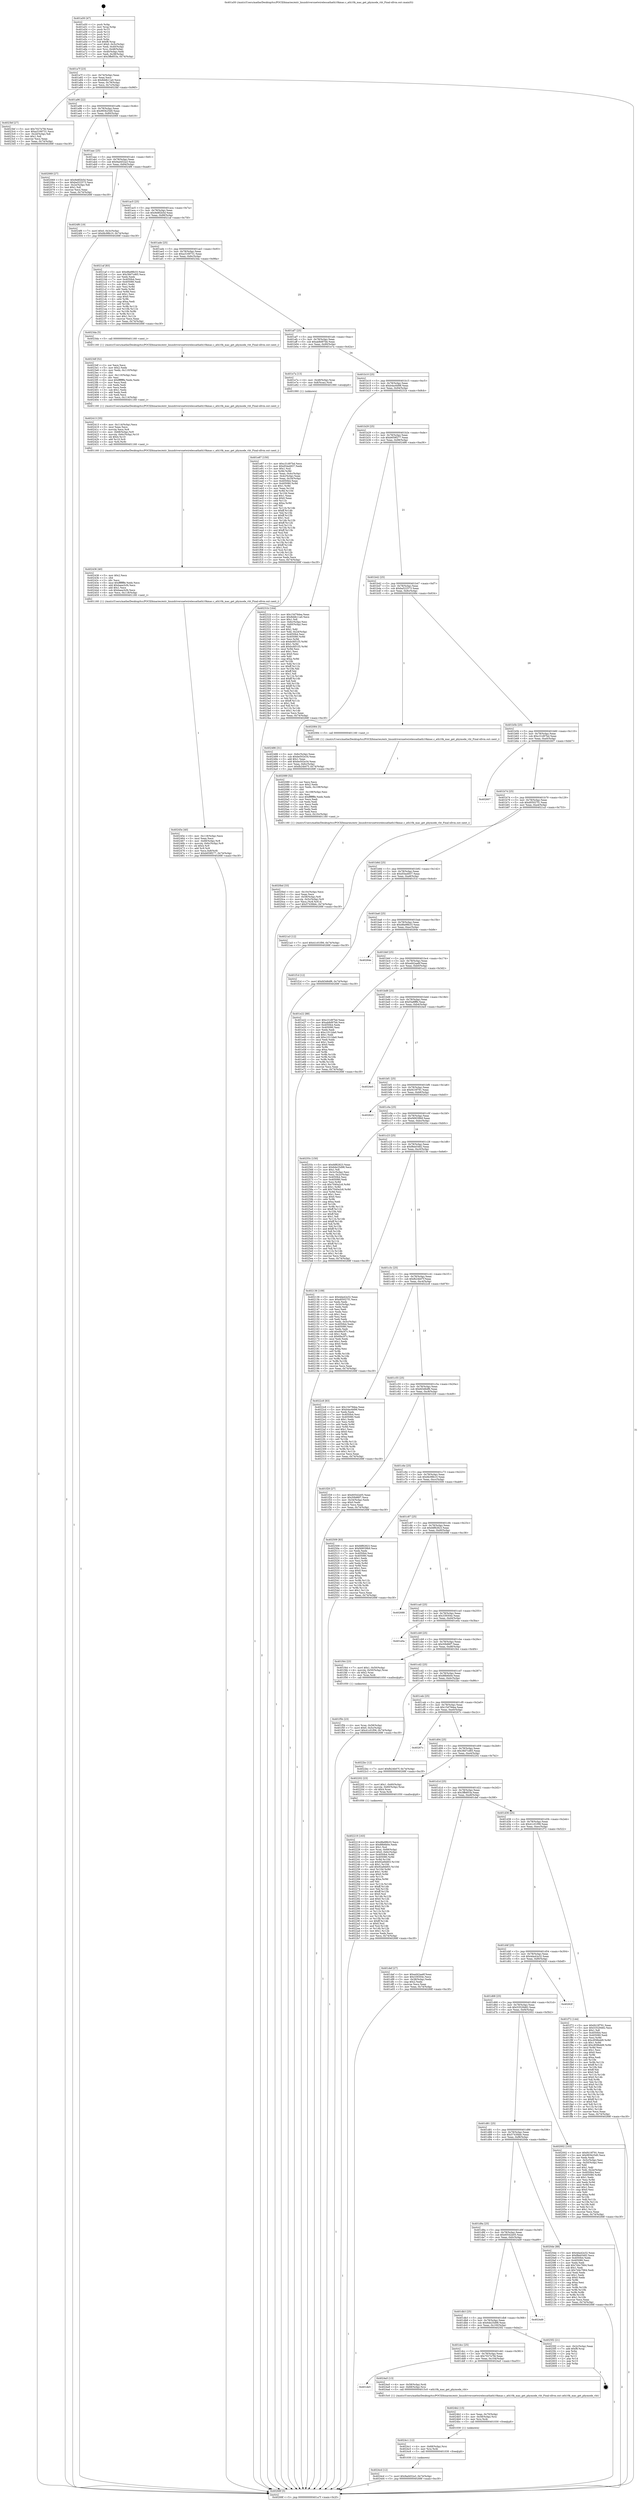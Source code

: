 digraph "0x401a50" {
  label = "0x401a50 (/mnt/c/Users/mathe/Desktop/tcc/POCII/binaries/extr_linuxdriversnetwirelessathath10kmac.c_ath10k_mac_get_phymode_vht_Final-ollvm.out::main(0))"
  labelloc = "t"
  node[shape=record]

  Entry [label="",width=0.3,height=0.3,shape=circle,fillcolor=black,style=filled]
  "0x401a7f" [label="{
     0x401a7f [23]\l
     | [instrs]\l
     &nbsp;&nbsp;0x401a7f \<+3\>: mov -0x74(%rbp),%eax\l
     &nbsp;&nbsp;0x401a82 \<+2\>: mov %eax,%ecx\l
     &nbsp;&nbsp;0x401a84 \<+6\>: sub $0x8ddb11a0,%ecx\l
     &nbsp;&nbsp;0x401a8a \<+3\>: mov %eax,-0x78(%rbp)\l
     &nbsp;&nbsp;0x401a8d \<+3\>: mov %ecx,-0x7c(%rbp)\l
     &nbsp;&nbsp;0x401a90 \<+6\>: je 00000000004023bf \<main+0x96f\>\l
  }"]
  "0x4023bf" [label="{
     0x4023bf [27]\l
     | [instrs]\l
     &nbsp;&nbsp;0x4023bf \<+5\>: mov $0x7027e7fd,%eax\l
     &nbsp;&nbsp;0x4023c4 \<+5\>: mov $0xa3169731,%ecx\l
     &nbsp;&nbsp;0x4023c9 \<+3\>: mov -0x2d(%rbp),%dl\l
     &nbsp;&nbsp;0x4023cc \<+3\>: test $0x1,%dl\l
     &nbsp;&nbsp;0x4023cf \<+3\>: cmovne %ecx,%eax\l
     &nbsp;&nbsp;0x4023d2 \<+3\>: mov %eax,-0x74(%rbp)\l
     &nbsp;&nbsp;0x4023d5 \<+5\>: jmp 000000000040268f \<main+0xc3f\>\l
  }"]
  "0x401a96" [label="{
     0x401a96 [22]\l
     | [instrs]\l
     &nbsp;&nbsp;0x401a96 \<+5\>: jmp 0000000000401a9b \<main+0x4b\>\l
     &nbsp;&nbsp;0x401a9b \<+3\>: mov -0x78(%rbp),%eax\l
     &nbsp;&nbsp;0x401a9e \<+5\>: sub $0x993b25d0,%eax\l
     &nbsp;&nbsp;0x401aa3 \<+3\>: mov %eax,-0x80(%rbp)\l
     &nbsp;&nbsp;0x401aa6 \<+6\>: je 0000000000402069 \<main+0x619\>\l
  }"]
  Exit [label="",width=0.3,height=0.3,shape=circle,fillcolor=black,style=filled,peripheries=2]
  "0x402069" [label="{
     0x402069 [27]\l
     | [instrs]\l
     &nbsp;&nbsp;0x402069 \<+5\>: mov $0x9e8f2b5d,%eax\l
     &nbsp;&nbsp;0x40206e \<+5\>: mov $0xba522573,%ecx\l
     &nbsp;&nbsp;0x402073 \<+3\>: mov -0x2e(%rbp),%dl\l
     &nbsp;&nbsp;0x402076 \<+3\>: test $0x1,%dl\l
     &nbsp;&nbsp;0x402079 \<+3\>: cmovne %ecx,%eax\l
     &nbsp;&nbsp;0x40207c \<+3\>: mov %eax,-0x74(%rbp)\l
     &nbsp;&nbsp;0x40207f \<+5\>: jmp 000000000040268f \<main+0xc3f\>\l
  }"]
  "0x401aac" [label="{
     0x401aac [25]\l
     | [instrs]\l
     &nbsp;&nbsp;0x401aac \<+5\>: jmp 0000000000401ab1 \<main+0x61\>\l
     &nbsp;&nbsp;0x401ab1 \<+3\>: mov -0x78(%rbp),%eax\l
     &nbsp;&nbsp;0x401ab4 \<+5\>: sub $0x9ad452a3,%eax\l
     &nbsp;&nbsp;0x401ab9 \<+6\>: mov %eax,-0x84(%rbp)\l
     &nbsp;&nbsp;0x401abf \<+6\>: je 00000000004024f6 \<main+0xaa6\>\l
  }"]
  "0x4024cd" [label="{
     0x4024cd [12]\l
     | [instrs]\l
     &nbsp;&nbsp;0x4024cd \<+7\>: movl $0x9ad452a3,-0x74(%rbp)\l
     &nbsp;&nbsp;0x4024d4 \<+5\>: jmp 000000000040268f \<main+0xc3f\>\l
  }"]
  "0x4024f6" [label="{
     0x4024f6 [19]\l
     | [instrs]\l
     &nbsp;&nbsp;0x4024f6 \<+7\>: movl $0x0,-0x3c(%rbp)\l
     &nbsp;&nbsp;0x4024fd \<+7\>: movl $0xfdc98b10,-0x74(%rbp)\l
     &nbsp;&nbsp;0x402504 \<+5\>: jmp 000000000040268f \<main+0xc3f\>\l
  }"]
  "0x401ac5" [label="{
     0x401ac5 [25]\l
     | [instrs]\l
     &nbsp;&nbsp;0x401ac5 \<+5\>: jmp 0000000000401aca \<main+0x7a\>\l
     &nbsp;&nbsp;0x401aca \<+3\>: mov -0x78(%rbp),%eax\l
     &nbsp;&nbsp;0x401acd \<+5\>: sub $0x9e8f2b5d,%eax\l
     &nbsp;&nbsp;0x401ad2 \<+6\>: mov %eax,-0x88(%rbp)\l
     &nbsp;&nbsp;0x401ad8 \<+6\>: je 00000000004021af \<main+0x75f\>\l
  }"]
  "0x4024c1" [label="{
     0x4024c1 [12]\l
     | [instrs]\l
     &nbsp;&nbsp;0x4024c1 \<+4\>: mov -0x68(%rbp),%rsi\l
     &nbsp;&nbsp;0x4024c5 \<+3\>: mov %rsi,%rdi\l
     &nbsp;&nbsp;0x4024c8 \<+5\>: call 0000000000401030 \<free@plt\>\l
     | [calls]\l
     &nbsp;&nbsp;0x401030 \{1\} (unknown)\l
  }"]
  "0x4021af" [label="{
     0x4021af [83]\l
     | [instrs]\l
     &nbsp;&nbsp;0x4021af \<+5\>: mov $0xd8a98b33,%eax\l
     &nbsp;&nbsp;0x4021b4 \<+5\>: mov $0x38d7cd65,%ecx\l
     &nbsp;&nbsp;0x4021b9 \<+2\>: xor %edx,%edx\l
     &nbsp;&nbsp;0x4021bb \<+7\>: mov 0x4050b4,%esi\l
     &nbsp;&nbsp;0x4021c2 \<+7\>: mov 0x405080,%edi\l
     &nbsp;&nbsp;0x4021c9 \<+3\>: sub $0x1,%edx\l
     &nbsp;&nbsp;0x4021cc \<+3\>: mov %esi,%r8d\l
     &nbsp;&nbsp;0x4021cf \<+3\>: add %edx,%r8d\l
     &nbsp;&nbsp;0x4021d2 \<+4\>: imul %r8d,%esi\l
     &nbsp;&nbsp;0x4021d6 \<+3\>: and $0x1,%esi\l
     &nbsp;&nbsp;0x4021d9 \<+3\>: cmp $0x0,%esi\l
     &nbsp;&nbsp;0x4021dc \<+4\>: sete %r9b\l
     &nbsp;&nbsp;0x4021e0 \<+3\>: cmp $0xa,%edi\l
     &nbsp;&nbsp;0x4021e3 \<+4\>: setl %r10b\l
     &nbsp;&nbsp;0x4021e7 \<+3\>: mov %r9b,%r11b\l
     &nbsp;&nbsp;0x4021ea \<+3\>: and %r10b,%r11b\l
     &nbsp;&nbsp;0x4021ed \<+3\>: xor %r10b,%r9b\l
     &nbsp;&nbsp;0x4021f0 \<+3\>: or %r9b,%r11b\l
     &nbsp;&nbsp;0x4021f3 \<+4\>: test $0x1,%r11b\l
     &nbsp;&nbsp;0x4021f7 \<+3\>: cmovne %ecx,%eax\l
     &nbsp;&nbsp;0x4021fa \<+3\>: mov %eax,-0x74(%rbp)\l
     &nbsp;&nbsp;0x4021fd \<+5\>: jmp 000000000040268f \<main+0xc3f\>\l
  }"]
  "0x401ade" [label="{
     0x401ade [25]\l
     | [instrs]\l
     &nbsp;&nbsp;0x401ade \<+5\>: jmp 0000000000401ae3 \<main+0x93\>\l
     &nbsp;&nbsp;0x401ae3 \<+3\>: mov -0x78(%rbp),%eax\l
     &nbsp;&nbsp;0x401ae6 \<+5\>: sub $0xa3169731,%eax\l
     &nbsp;&nbsp;0x401aeb \<+6\>: mov %eax,-0x8c(%rbp)\l
     &nbsp;&nbsp;0x401af1 \<+6\>: je 00000000004023da \<main+0x98a\>\l
  }"]
  "0x4024b2" [label="{
     0x4024b2 [15]\l
     | [instrs]\l
     &nbsp;&nbsp;0x4024b2 \<+3\>: mov %eax,-0x70(%rbp)\l
     &nbsp;&nbsp;0x4024b5 \<+4\>: mov -0x58(%rbp),%rsi\l
     &nbsp;&nbsp;0x4024b9 \<+3\>: mov %rsi,%rdi\l
     &nbsp;&nbsp;0x4024bc \<+5\>: call 0000000000401030 \<free@plt\>\l
     | [calls]\l
     &nbsp;&nbsp;0x401030 \{1\} (unknown)\l
  }"]
  "0x4023da" [label="{
     0x4023da [5]\l
     | [instrs]\l
     &nbsp;&nbsp;0x4023da \<+5\>: call 0000000000401160 \<next_i\>\l
     | [calls]\l
     &nbsp;&nbsp;0x401160 \{1\} (/mnt/c/Users/mathe/Desktop/tcc/POCII/binaries/extr_linuxdriversnetwirelessathath10kmac.c_ath10k_mac_get_phymode_vht_Final-ollvm.out::next_i)\l
  }"]
  "0x401af7" [label="{
     0x401af7 [25]\l
     | [instrs]\l
     &nbsp;&nbsp;0x401af7 \<+5\>: jmp 0000000000401afc \<main+0xac\>\l
     &nbsp;&nbsp;0x401afc \<+3\>: mov -0x78(%rbp),%eax\l
     &nbsp;&nbsp;0x401aff \<+5\>: sub $0xab8d97bb,%eax\l
     &nbsp;&nbsp;0x401b04 \<+6\>: mov %eax,-0x90(%rbp)\l
     &nbsp;&nbsp;0x401b0a \<+6\>: je 0000000000401e7a \<main+0x42a\>\l
  }"]
  "0x401de5" [label="{
     0x401de5\l
  }", style=dashed]
  "0x401e7a" [label="{
     0x401e7a [13]\l
     | [instrs]\l
     &nbsp;&nbsp;0x401e7a \<+4\>: mov -0x48(%rbp),%rax\l
     &nbsp;&nbsp;0x401e7e \<+4\>: mov 0x8(%rax),%rdi\l
     &nbsp;&nbsp;0x401e82 \<+5\>: call 0000000000401060 \<atoi@plt\>\l
     | [calls]\l
     &nbsp;&nbsp;0x401060 \{1\} (unknown)\l
  }"]
  "0x401b10" [label="{
     0x401b10 [25]\l
     | [instrs]\l
     &nbsp;&nbsp;0x401b10 \<+5\>: jmp 0000000000401b15 \<main+0xc5\>\l
     &nbsp;&nbsp;0x401b15 \<+3\>: mov -0x78(%rbp),%eax\l
     &nbsp;&nbsp;0x401b18 \<+5\>: sub $0xb4ac6d98,%eax\l
     &nbsp;&nbsp;0x401b1d \<+6\>: mov %eax,-0x94(%rbp)\l
     &nbsp;&nbsp;0x401b23 \<+6\>: je 000000000040231b \<main+0x8cb\>\l
  }"]
  "0x4024a5" [label="{
     0x4024a5 [13]\l
     | [instrs]\l
     &nbsp;&nbsp;0x4024a5 \<+4\>: mov -0x58(%rbp),%rdi\l
     &nbsp;&nbsp;0x4024a9 \<+4\>: mov -0x68(%rbp),%rsi\l
     &nbsp;&nbsp;0x4024ad \<+5\>: call 00000000004015c0 \<ath10k_mac_get_phymode_vht\>\l
     | [calls]\l
     &nbsp;&nbsp;0x4015c0 \{1\} (/mnt/c/Users/mathe/Desktop/tcc/POCII/binaries/extr_linuxdriversnetwirelessathath10kmac.c_ath10k_mac_get_phymode_vht_Final-ollvm.out::ath10k_mac_get_phymode_vht)\l
  }"]
  "0x40231b" [label="{
     0x40231b [164]\l
     | [instrs]\l
     &nbsp;&nbsp;0x40231b \<+5\>: mov $0x15d79dea,%eax\l
     &nbsp;&nbsp;0x402320 \<+5\>: mov $0x8ddb11a0,%ecx\l
     &nbsp;&nbsp;0x402325 \<+2\>: mov $0x1,%dl\l
     &nbsp;&nbsp;0x402327 \<+3\>: mov -0x6c(%rbp),%esi\l
     &nbsp;&nbsp;0x40232a \<+3\>: cmp -0x60(%rbp),%esi\l
     &nbsp;&nbsp;0x40232d \<+4\>: setl %dil\l
     &nbsp;&nbsp;0x402331 \<+4\>: and $0x1,%dil\l
     &nbsp;&nbsp;0x402335 \<+4\>: mov %dil,-0x2d(%rbp)\l
     &nbsp;&nbsp;0x402339 \<+7\>: mov 0x4050b4,%esi\l
     &nbsp;&nbsp;0x402340 \<+8\>: mov 0x405080,%r8d\l
     &nbsp;&nbsp;0x402348 \<+3\>: mov %esi,%r9d\l
     &nbsp;&nbsp;0x40234b \<+7\>: sub $0xbcfd51f3,%r9d\l
     &nbsp;&nbsp;0x402352 \<+4\>: sub $0x1,%r9d\l
     &nbsp;&nbsp;0x402356 \<+7\>: add $0xbcfd51f3,%r9d\l
     &nbsp;&nbsp;0x40235d \<+4\>: imul %r9d,%esi\l
     &nbsp;&nbsp;0x402361 \<+3\>: and $0x1,%esi\l
     &nbsp;&nbsp;0x402364 \<+3\>: cmp $0x0,%esi\l
     &nbsp;&nbsp;0x402367 \<+4\>: sete %dil\l
     &nbsp;&nbsp;0x40236b \<+4\>: cmp $0xa,%r8d\l
     &nbsp;&nbsp;0x40236f \<+4\>: setl %r10b\l
     &nbsp;&nbsp;0x402373 \<+3\>: mov %dil,%r11b\l
     &nbsp;&nbsp;0x402376 \<+4\>: xor $0xff,%r11b\l
     &nbsp;&nbsp;0x40237a \<+3\>: mov %r10b,%bl\l
     &nbsp;&nbsp;0x40237d \<+3\>: xor $0xff,%bl\l
     &nbsp;&nbsp;0x402380 \<+3\>: xor $0x1,%dl\l
     &nbsp;&nbsp;0x402383 \<+3\>: mov %r11b,%r14b\l
     &nbsp;&nbsp;0x402386 \<+4\>: and $0xff,%r14b\l
     &nbsp;&nbsp;0x40238a \<+3\>: and %dl,%dil\l
     &nbsp;&nbsp;0x40238d \<+3\>: mov %bl,%r15b\l
     &nbsp;&nbsp;0x402390 \<+4\>: and $0xff,%r15b\l
     &nbsp;&nbsp;0x402394 \<+3\>: and %dl,%r10b\l
     &nbsp;&nbsp;0x402397 \<+3\>: or %dil,%r14b\l
     &nbsp;&nbsp;0x40239a \<+3\>: or %r10b,%r15b\l
     &nbsp;&nbsp;0x40239d \<+3\>: xor %r15b,%r14b\l
     &nbsp;&nbsp;0x4023a0 \<+3\>: or %bl,%r11b\l
     &nbsp;&nbsp;0x4023a3 \<+4\>: xor $0xff,%r11b\l
     &nbsp;&nbsp;0x4023a7 \<+3\>: or $0x1,%dl\l
     &nbsp;&nbsp;0x4023aa \<+3\>: and %dl,%r11b\l
     &nbsp;&nbsp;0x4023ad \<+3\>: or %r11b,%r14b\l
     &nbsp;&nbsp;0x4023b0 \<+4\>: test $0x1,%r14b\l
     &nbsp;&nbsp;0x4023b4 \<+3\>: cmovne %ecx,%eax\l
     &nbsp;&nbsp;0x4023b7 \<+3\>: mov %eax,-0x74(%rbp)\l
     &nbsp;&nbsp;0x4023ba \<+5\>: jmp 000000000040268f \<main+0xc3f\>\l
  }"]
  "0x401b29" [label="{
     0x401b29 [25]\l
     | [instrs]\l
     &nbsp;&nbsp;0x401b29 \<+5\>: jmp 0000000000401b2e \<main+0xde\>\l
     &nbsp;&nbsp;0x401b2e \<+3\>: mov -0x78(%rbp),%eax\l
     &nbsp;&nbsp;0x401b31 \<+5\>: sub $0xb659f277,%eax\l
     &nbsp;&nbsp;0x401b36 \<+6\>: mov %eax,-0x98(%rbp)\l
     &nbsp;&nbsp;0x401b3c \<+6\>: je 0000000000402486 \<main+0xa36\>\l
  }"]
  "0x401dcc" [label="{
     0x401dcc [25]\l
     | [instrs]\l
     &nbsp;&nbsp;0x401dcc \<+5\>: jmp 0000000000401dd1 \<main+0x381\>\l
     &nbsp;&nbsp;0x401dd1 \<+3\>: mov -0x78(%rbp),%eax\l
     &nbsp;&nbsp;0x401dd4 \<+5\>: sub $0x7027e7fd,%eax\l
     &nbsp;&nbsp;0x401dd9 \<+6\>: mov %eax,-0x104(%rbp)\l
     &nbsp;&nbsp;0x401ddf \<+6\>: je 00000000004024a5 \<main+0xa55\>\l
  }"]
  "0x402486" [label="{
     0x402486 [31]\l
     | [instrs]\l
     &nbsp;&nbsp;0x402486 \<+3\>: mov -0x6c(%rbp),%eax\l
     &nbsp;&nbsp;0x402489 \<+5\>: sub $0xbe502e34,%eax\l
     &nbsp;&nbsp;0x40248e \<+3\>: add $0x1,%eax\l
     &nbsp;&nbsp;0x402491 \<+5\>: add $0xbe502e34,%eax\l
     &nbsp;&nbsp;0x402496 \<+3\>: mov %eax,-0x6c(%rbp)\l
     &nbsp;&nbsp;0x402499 \<+7\>: movl $0xfb24b07f,-0x74(%rbp)\l
     &nbsp;&nbsp;0x4024a0 \<+5\>: jmp 000000000040268f \<main+0xc3f\>\l
  }"]
  "0x401b42" [label="{
     0x401b42 [25]\l
     | [instrs]\l
     &nbsp;&nbsp;0x401b42 \<+5\>: jmp 0000000000401b47 \<main+0xf7\>\l
     &nbsp;&nbsp;0x401b47 \<+3\>: mov -0x78(%rbp),%eax\l
     &nbsp;&nbsp;0x401b4a \<+5\>: sub $0xba522573,%eax\l
     &nbsp;&nbsp;0x401b4f \<+6\>: mov %eax,-0x9c(%rbp)\l
     &nbsp;&nbsp;0x401b55 \<+6\>: je 0000000000402084 \<main+0x634\>\l
  }"]
  "0x4025f2" [label="{
     0x4025f2 [21]\l
     | [instrs]\l
     &nbsp;&nbsp;0x4025f2 \<+3\>: mov -0x2c(%rbp),%eax\l
     &nbsp;&nbsp;0x4025f5 \<+7\>: add $0xf8,%rsp\l
     &nbsp;&nbsp;0x4025fc \<+1\>: pop %rbx\l
     &nbsp;&nbsp;0x4025fd \<+2\>: pop %r12\l
     &nbsp;&nbsp;0x4025ff \<+2\>: pop %r13\l
     &nbsp;&nbsp;0x402601 \<+2\>: pop %r14\l
     &nbsp;&nbsp;0x402603 \<+2\>: pop %r15\l
     &nbsp;&nbsp;0x402605 \<+1\>: pop %rbp\l
     &nbsp;&nbsp;0x402606 \<+1\>: ret\l
  }"]
  "0x402084" [label="{
     0x402084 [5]\l
     | [instrs]\l
     &nbsp;&nbsp;0x402084 \<+5\>: call 0000000000401160 \<next_i\>\l
     | [calls]\l
     &nbsp;&nbsp;0x401160 \{1\} (/mnt/c/Users/mathe/Desktop/tcc/POCII/binaries/extr_linuxdriversnetwirelessathath10kmac.c_ath10k_mac_get_phymode_vht_Final-ollvm.out::next_i)\l
  }"]
  "0x401b5b" [label="{
     0x401b5b [25]\l
     | [instrs]\l
     &nbsp;&nbsp;0x401b5b \<+5\>: jmp 0000000000401b60 \<main+0x110\>\l
     &nbsp;&nbsp;0x401b60 \<+3\>: mov -0x78(%rbp),%eax\l
     &nbsp;&nbsp;0x401b63 \<+5\>: sub $0xc31d97bd,%eax\l
     &nbsp;&nbsp;0x401b68 \<+6\>: mov %eax,-0xa0(%rbp)\l
     &nbsp;&nbsp;0x401b6e \<+6\>: je 0000000000402607 \<main+0xbb7\>\l
  }"]
  "0x401db3" [label="{
     0x401db3 [25]\l
     | [instrs]\l
     &nbsp;&nbsp;0x401db3 \<+5\>: jmp 0000000000401db8 \<main+0x368\>\l
     &nbsp;&nbsp;0x401db8 \<+3\>: mov -0x78(%rbp),%eax\l
     &nbsp;&nbsp;0x401dbb \<+5\>: sub $0x6de25d98,%eax\l
     &nbsp;&nbsp;0x401dc0 \<+6\>: mov %eax,-0x100(%rbp)\l
     &nbsp;&nbsp;0x401dc6 \<+6\>: je 00000000004025f2 \<main+0xba2\>\l
  }"]
  "0x402607" [label="{
     0x402607\l
  }", style=dashed]
  "0x401b74" [label="{
     0x401b74 [25]\l
     | [instrs]\l
     &nbsp;&nbsp;0x401b74 \<+5\>: jmp 0000000000401b79 \<main+0x129\>\l
     &nbsp;&nbsp;0x401b79 \<+3\>: mov -0x78(%rbp),%eax\l
     &nbsp;&nbsp;0x401b7c \<+5\>: sub $0xd05027f1,%eax\l
     &nbsp;&nbsp;0x401b81 \<+6\>: mov %eax,-0xa4(%rbp)\l
     &nbsp;&nbsp;0x401b87 \<+6\>: je 00000000004021a3 \<main+0x753\>\l
  }"]
  "0x4024d9" [label="{
     0x4024d9\l
  }", style=dashed]
  "0x4021a3" [label="{
     0x4021a3 [12]\l
     | [instrs]\l
     &nbsp;&nbsp;0x4021a3 \<+7\>: movl $0x41c01f06,-0x74(%rbp)\l
     &nbsp;&nbsp;0x4021aa \<+5\>: jmp 000000000040268f \<main+0xc3f\>\l
  }"]
  "0x401b8d" [label="{
     0x401b8d [25]\l
     | [instrs]\l
     &nbsp;&nbsp;0x401b8d \<+5\>: jmp 0000000000401b92 \<main+0x142\>\l
     &nbsp;&nbsp;0x401b92 \<+3\>: mov -0x78(%rbp),%eax\l
     &nbsp;&nbsp;0x401b95 \<+5\>: sub $0xd54a4937,%eax\l
     &nbsp;&nbsp;0x401b9a \<+6\>: mov %eax,-0xa8(%rbp)\l
     &nbsp;&nbsp;0x401ba0 \<+6\>: je 0000000000401f1d \<main+0x4cd\>\l
  }"]
  "0x40245e" [label="{
     0x40245e [40]\l
     | [instrs]\l
     &nbsp;&nbsp;0x40245e \<+6\>: mov -0x118(%rbp),%ecx\l
     &nbsp;&nbsp;0x402464 \<+3\>: imul %eax,%ecx\l
     &nbsp;&nbsp;0x402467 \<+4\>: mov -0x68(%rbp),%r8\l
     &nbsp;&nbsp;0x40246b \<+4\>: movslq -0x6c(%rbp),%r9\l
     &nbsp;&nbsp;0x40246f \<+4\>: shl $0x4,%r9\l
     &nbsp;&nbsp;0x402473 \<+3\>: add %r9,%r8\l
     &nbsp;&nbsp;0x402476 \<+4\>: mov %ecx,0x8(%r8)\l
     &nbsp;&nbsp;0x40247a \<+7\>: movl $0xb659f277,-0x74(%rbp)\l
     &nbsp;&nbsp;0x402481 \<+5\>: jmp 000000000040268f \<main+0xc3f\>\l
  }"]
  "0x401f1d" [label="{
     0x401f1d [12]\l
     | [instrs]\l
     &nbsp;&nbsp;0x401f1d \<+7\>: movl $0xfd3d6df6,-0x74(%rbp)\l
     &nbsp;&nbsp;0x401f24 \<+5\>: jmp 000000000040268f \<main+0xc3f\>\l
  }"]
  "0x401ba6" [label="{
     0x401ba6 [25]\l
     | [instrs]\l
     &nbsp;&nbsp;0x401ba6 \<+5\>: jmp 0000000000401bab \<main+0x15b\>\l
     &nbsp;&nbsp;0x401bab \<+3\>: mov -0x78(%rbp),%eax\l
     &nbsp;&nbsp;0x401bae \<+5\>: sub $0xd8a98b33,%eax\l
     &nbsp;&nbsp;0x401bb3 \<+6\>: mov %eax,-0xac(%rbp)\l
     &nbsp;&nbsp;0x401bb9 \<+6\>: je 000000000040264e \<main+0xbfe\>\l
  }"]
  "0x402436" [label="{
     0x402436 [40]\l
     | [instrs]\l
     &nbsp;&nbsp;0x402436 \<+5\>: mov $0x2,%ecx\l
     &nbsp;&nbsp;0x40243b \<+1\>: cltd\l
     &nbsp;&nbsp;0x40243c \<+2\>: idiv %ecx\l
     &nbsp;&nbsp;0x40243e \<+6\>: imul $0xfffffffe,%edx,%ecx\l
     &nbsp;&nbsp;0x402444 \<+6\>: add $0xbaea3cf4,%ecx\l
     &nbsp;&nbsp;0x40244a \<+3\>: add $0x1,%ecx\l
     &nbsp;&nbsp;0x40244d \<+6\>: sub $0xbaea3cf4,%ecx\l
     &nbsp;&nbsp;0x402453 \<+6\>: mov %ecx,-0x118(%rbp)\l
     &nbsp;&nbsp;0x402459 \<+5\>: call 0000000000401160 \<next_i\>\l
     | [calls]\l
     &nbsp;&nbsp;0x401160 \{1\} (/mnt/c/Users/mathe/Desktop/tcc/POCII/binaries/extr_linuxdriversnetwirelessathath10kmac.c_ath10k_mac_get_phymode_vht_Final-ollvm.out::next_i)\l
  }"]
  "0x40264e" [label="{
     0x40264e\l
  }", style=dashed]
  "0x401bbf" [label="{
     0x401bbf [25]\l
     | [instrs]\l
     &nbsp;&nbsp;0x401bbf \<+5\>: jmp 0000000000401bc4 \<main+0x174\>\l
     &nbsp;&nbsp;0x401bc4 \<+3\>: mov -0x78(%rbp),%eax\l
     &nbsp;&nbsp;0x401bc7 \<+5\>: sub $0xed42aa6f,%eax\l
     &nbsp;&nbsp;0x401bcc \<+6\>: mov %eax,-0xb0(%rbp)\l
     &nbsp;&nbsp;0x401bd2 \<+6\>: je 0000000000401e22 \<main+0x3d2\>\l
  }"]
  "0x402413" [label="{
     0x402413 [35]\l
     | [instrs]\l
     &nbsp;&nbsp;0x402413 \<+6\>: mov -0x114(%rbp),%ecx\l
     &nbsp;&nbsp;0x402419 \<+3\>: imul %eax,%ecx\l
     &nbsp;&nbsp;0x40241c \<+3\>: movslq %ecx,%r8\l
     &nbsp;&nbsp;0x40241f \<+4\>: mov -0x68(%rbp),%r9\l
     &nbsp;&nbsp;0x402423 \<+4\>: movslq -0x6c(%rbp),%r10\l
     &nbsp;&nbsp;0x402427 \<+4\>: shl $0x4,%r10\l
     &nbsp;&nbsp;0x40242b \<+3\>: add %r10,%r9\l
     &nbsp;&nbsp;0x40242e \<+3\>: mov %r8,(%r9)\l
     &nbsp;&nbsp;0x402431 \<+5\>: call 0000000000401160 \<next_i\>\l
     | [calls]\l
     &nbsp;&nbsp;0x401160 \{1\} (/mnt/c/Users/mathe/Desktop/tcc/POCII/binaries/extr_linuxdriversnetwirelessathath10kmac.c_ath10k_mac_get_phymode_vht_Final-ollvm.out::next_i)\l
  }"]
  "0x401e22" [label="{
     0x401e22 [88]\l
     | [instrs]\l
     &nbsp;&nbsp;0x401e22 \<+5\>: mov $0xc31d97bd,%eax\l
     &nbsp;&nbsp;0x401e27 \<+5\>: mov $0xab8d97bb,%ecx\l
     &nbsp;&nbsp;0x401e2c \<+7\>: mov 0x4050b4,%edx\l
     &nbsp;&nbsp;0x401e33 \<+7\>: mov 0x405080,%esi\l
     &nbsp;&nbsp;0x401e3a \<+2\>: mov %edx,%edi\l
     &nbsp;&nbsp;0x401e3c \<+6\>: sub $0xc1012da0,%edi\l
     &nbsp;&nbsp;0x401e42 \<+3\>: sub $0x1,%edi\l
     &nbsp;&nbsp;0x401e45 \<+6\>: add $0xc1012da0,%edi\l
     &nbsp;&nbsp;0x401e4b \<+3\>: imul %edi,%edx\l
     &nbsp;&nbsp;0x401e4e \<+3\>: and $0x1,%edx\l
     &nbsp;&nbsp;0x401e51 \<+3\>: cmp $0x0,%edx\l
     &nbsp;&nbsp;0x401e54 \<+4\>: sete %r8b\l
     &nbsp;&nbsp;0x401e58 \<+3\>: cmp $0xa,%esi\l
     &nbsp;&nbsp;0x401e5b \<+4\>: setl %r9b\l
     &nbsp;&nbsp;0x401e5f \<+3\>: mov %r8b,%r10b\l
     &nbsp;&nbsp;0x401e62 \<+3\>: and %r9b,%r10b\l
     &nbsp;&nbsp;0x401e65 \<+3\>: xor %r9b,%r8b\l
     &nbsp;&nbsp;0x401e68 \<+3\>: or %r8b,%r10b\l
     &nbsp;&nbsp;0x401e6b \<+4\>: test $0x1,%r10b\l
     &nbsp;&nbsp;0x401e6f \<+3\>: cmovne %ecx,%eax\l
     &nbsp;&nbsp;0x401e72 \<+3\>: mov %eax,-0x74(%rbp)\l
     &nbsp;&nbsp;0x401e75 \<+5\>: jmp 000000000040268f \<main+0xc3f\>\l
  }"]
  "0x401bd8" [label="{
     0x401bd8 [25]\l
     | [instrs]\l
     &nbsp;&nbsp;0x401bd8 \<+5\>: jmp 0000000000401bdd \<main+0x18d\>\l
     &nbsp;&nbsp;0x401bdd \<+3\>: mov -0x78(%rbp),%eax\l
     &nbsp;&nbsp;0x401be0 \<+5\>: sub $0xf3a8fffb,%eax\l
     &nbsp;&nbsp;0x401be5 \<+6\>: mov %eax,-0xb4(%rbp)\l
     &nbsp;&nbsp;0x401beb \<+6\>: je 00000000004024e5 \<main+0xa95\>\l
  }"]
  "0x4023df" [label="{
     0x4023df [52]\l
     | [instrs]\l
     &nbsp;&nbsp;0x4023df \<+2\>: xor %ecx,%ecx\l
     &nbsp;&nbsp;0x4023e1 \<+5\>: mov $0x2,%edx\l
     &nbsp;&nbsp;0x4023e6 \<+6\>: mov %edx,-0x110(%rbp)\l
     &nbsp;&nbsp;0x4023ec \<+1\>: cltd\l
     &nbsp;&nbsp;0x4023ed \<+6\>: mov -0x110(%rbp),%esi\l
     &nbsp;&nbsp;0x4023f3 \<+2\>: idiv %esi\l
     &nbsp;&nbsp;0x4023f5 \<+6\>: imul $0xfffffffe,%edx,%edx\l
     &nbsp;&nbsp;0x4023fb \<+2\>: mov %ecx,%edi\l
     &nbsp;&nbsp;0x4023fd \<+2\>: sub %edx,%edi\l
     &nbsp;&nbsp;0x4023ff \<+2\>: mov %ecx,%edx\l
     &nbsp;&nbsp;0x402401 \<+3\>: sub $0x1,%edx\l
     &nbsp;&nbsp;0x402404 \<+2\>: add %edx,%edi\l
     &nbsp;&nbsp;0x402406 \<+2\>: sub %edi,%ecx\l
     &nbsp;&nbsp;0x402408 \<+6\>: mov %ecx,-0x114(%rbp)\l
     &nbsp;&nbsp;0x40240e \<+5\>: call 0000000000401160 \<next_i\>\l
     | [calls]\l
     &nbsp;&nbsp;0x401160 \{1\} (/mnt/c/Users/mathe/Desktop/tcc/POCII/binaries/extr_linuxdriversnetwirelessathath10kmac.c_ath10k_mac_get_phymode_vht_Final-ollvm.out::next_i)\l
  }"]
  "0x4024e5" [label="{
     0x4024e5\l
  }", style=dashed]
  "0x401bf1" [label="{
     0x401bf1 [25]\l
     | [instrs]\l
     &nbsp;&nbsp;0x401bf1 \<+5\>: jmp 0000000000401bf6 \<main+0x1a6\>\l
     &nbsp;&nbsp;0x401bf6 \<+3\>: mov -0x78(%rbp),%eax\l
     &nbsp;&nbsp;0x401bf9 \<+5\>: sub $0xf410f791,%eax\l
     &nbsp;&nbsp;0x401bfe \<+6\>: mov %eax,-0xb8(%rbp)\l
     &nbsp;&nbsp;0x401c04 \<+6\>: je 0000000000402623 \<main+0xbd3\>\l
  }"]
  "0x402219" [label="{
     0x402219 [163]\l
     | [instrs]\l
     &nbsp;&nbsp;0x402219 \<+5\>: mov $0xd8a98b33,%ecx\l
     &nbsp;&nbsp;0x40221e \<+5\>: mov $0x88b6b0e,%edx\l
     &nbsp;&nbsp;0x402223 \<+3\>: mov $0x1,%sil\l
     &nbsp;&nbsp;0x402226 \<+4\>: mov %rax,-0x68(%rbp)\l
     &nbsp;&nbsp;0x40222a \<+7\>: movl $0x0,-0x6c(%rbp)\l
     &nbsp;&nbsp;0x402231 \<+8\>: mov 0x4050b4,%r8d\l
     &nbsp;&nbsp;0x402239 \<+8\>: mov 0x405080,%r9d\l
     &nbsp;&nbsp;0x402241 \<+3\>: mov %r8d,%r10d\l
     &nbsp;&nbsp;0x402244 \<+7\>: sub $0x92a9dd03,%r10d\l
     &nbsp;&nbsp;0x40224b \<+4\>: sub $0x1,%r10d\l
     &nbsp;&nbsp;0x40224f \<+7\>: add $0x92a9dd03,%r10d\l
     &nbsp;&nbsp;0x402256 \<+4\>: imul %r10d,%r8d\l
     &nbsp;&nbsp;0x40225a \<+4\>: and $0x1,%r8d\l
     &nbsp;&nbsp;0x40225e \<+4\>: cmp $0x0,%r8d\l
     &nbsp;&nbsp;0x402262 \<+4\>: sete %r11b\l
     &nbsp;&nbsp;0x402266 \<+4\>: cmp $0xa,%r9d\l
     &nbsp;&nbsp;0x40226a \<+3\>: setl %bl\l
     &nbsp;&nbsp;0x40226d \<+3\>: mov %r11b,%r14b\l
     &nbsp;&nbsp;0x402270 \<+4\>: xor $0xff,%r14b\l
     &nbsp;&nbsp;0x402274 \<+3\>: mov %bl,%r15b\l
     &nbsp;&nbsp;0x402277 \<+4\>: xor $0xff,%r15b\l
     &nbsp;&nbsp;0x40227b \<+4\>: xor $0x0,%sil\l
     &nbsp;&nbsp;0x40227f \<+3\>: mov %r14b,%r12b\l
     &nbsp;&nbsp;0x402282 \<+4\>: and $0x0,%r12b\l
     &nbsp;&nbsp;0x402286 \<+3\>: and %sil,%r11b\l
     &nbsp;&nbsp;0x402289 \<+3\>: mov %r15b,%r13b\l
     &nbsp;&nbsp;0x40228c \<+4\>: and $0x0,%r13b\l
     &nbsp;&nbsp;0x402290 \<+3\>: and %sil,%bl\l
     &nbsp;&nbsp;0x402293 \<+3\>: or %r11b,%r12b\l
     &nbsp;&nbsp;0x402296 \<+3\>: or %bl,%r13b\l
     &nbsp;&nbsp;0x402299 \<+3\>: xor %r13b,%r12b\l
     &nbsp;&nbsp;0x40229c \<+3\>: or %r15b,%r14b\l
     &nbsp;&nbsp;0x40229f \<+4\>: xor $0xff,%r14b\l
     &nbsp;&nbsp;0x4022a3 \<+4\>: or $0x0,%sil\l
     &nbsp;&nbsp;0x4022a7 \<+3\>: and %sil,%r14b\l
     &nbsp;&nbsp;0x4022aa \<+3\>: or %r14b,%r12b\l
     &nbsp;&nbsp;0x4022ad \<+4\>: test $0x1,%r12b\l
     &nbsp;&nbsp;0x4022b1 \<+3\>: cmovne %edx,%ecx\l
     &nbsp;&nbsp;0x4022b4 \<+3\>: mov %ecx,-0x74(%rbp)\l
     &nbsp;&nbsp;0x4022b7 \<+5\>: jmp 000000000040268f \<main+0xc3f\>\l
  }"]
  "0x402623" [label="{
     0x402623\l
  }", style=dashed]
  "0x401c0a" [label="{
     0x401c0a [25]\l
     | [instrs]\l
     &nbsp;&nbsp;0x401c0a \<+5\>: jmp 0000000000401c0f \<main+0x1bf\>\l
     &nbsp;&nbsp;0x401c0f \<+3\>: mov -0x78(%rbp),%eax\l
     &nbsp;&nbsp;0x401c12 \<+5\>: sub $0xf49039b9,%eax\l
     &nbsp;&nbsp;0x401c17 \<+6\>: mov %eax,-0xbc(%rbp)\l
     &nbsp;&nbsp;0x401c1d \<+6\>: je 000000000040255c \<main+0xb0c\>\l
  }"]
  "0x401d9a" [label="{
     0x401d9a [25]\l
     | [instrs]\l
     &nbsp;&nbsp;0x401d9a \<+5\>: jmp 0000000000401d9f \<main+0x34f\>\l
     &nbsp;&nbsp;0x401d9f \<+3\>: mov -0x78(%rbp),%eax\l
     &nbsp;&nbsp;0x401da2 \<+5\>: sub $0x60542e05,%eax\l
     &nbsp;&nbsp;0x401da7 \<+6\>: mov %eax,-0xfc(%rbp)\l
     &nbsp;&nbsp;0x401dad \<+6\>: je 00000000004024d9 \<main+0xa89\>\l
  }"]
  "0x40255c" [label="{
     0x40255c [150]\l
     | [instrs]\l
     &nbsp;&nbsp;0x40255c \<+5\>: mov $0xfdf82823,%eax\l
     &nbsp;&nbsp;0x402561 \<+5\>: mov $0x6de25d98,%ecx\l
     &nbsp;&nbsp;0x402566 \<+2\>: mov $0x1,%dl\l
     &nbsp;&nbsp;0x402568 \<+3\>: mov -0x3c(%rbp),%esi\l
     &nbsp;&nbsp;0x40256b \<+3\>: mov %esi,-0x2c(%rbp)\l
     &nbsp;&nbsp;0x40256e \<+7\>: mov 0x4050b4,%esi\l
     &nbsp;&nbsp;0x402575 \<+7\>: mov 0x405080,%edi\l
     &nbsp;&nbsp;0x40257c \<+3\>: mov %esi,%r8d\l
     &nbsp;&nbsp;0x40257f \<+7\>: sub $0x7040a2c6,%r8d\l
     &nbsp;&nbsp;0x402586 \<+4\>: sub $0x1,%r8d\l
     &nbsp;&nbsp;0x40258a \<+7\>: add $0x7040a2c6,%r8d\l
     &nbsp;&nbsp;0x402591 \<+4\>: imul %r8d,%esi\l
     &nbsp;&nbsp;0x402595 \<+3\>: and $0x1,%esi\l
     &nbsp;&nbsp;0x402598 \<+3\>: cmp $0x0,%esi\l
     &nbsp;&nbsp;0x40259b \<+4\>: sete %r9b\l
     &nbsp;&nbsp;0x40259f \<+3\>: cmp $0xa,%edi\l
     &nbsp;&nbsp;0x4025a2 \<+4\>: setl %r10b\l
     &nbsp;&nbsp;0x4025a6 \<+3\>: mov %r9b,%r11b\l
     &nbsp;&nbsp;0x4025a9 \<+4\>: xor $0xff,%r11b\l
     &nbsp;&nbsp;0x4025ad \<+3\>: mov %r10b,%bl\l
     &nbsp;&nbsp;0x4025b0 \<+3\>: xor $0xff,%bl\l
     &nbsp;&nbsp;0x4025b3 \<+3\>: xor $0x1,%dl\l
     &nbsp;&nbsp;0x4025b6 \<+3\>: mov %r11b,%r14b\l
     &nbsp;&nbsp;0x4025b9 \<+4\>: and $0xff,%r14b\l
     &nbsp;&nbsp;0x4025bd \<+3\>: and %dl,%r9b\l
     &nbsp;&nbsp;0x4025c0 \<+3\>: mov %bl,%r15b\l
     &nbsp;&nbsp;0x4025c3 \<+4\>: and $0xff,%r15b\l
     &nbsp;&nbsp;0x4025c7 \<+3\>: and %dl,%r10b\l
     &nbsp;&nbsp;0x4025ca \<+3\>: or %r9b,%r14b\l
     &nbsp;&nbsp;0x4025cd \<+3\>: or %r10b,%r15b\l
     &nbsp;&nbsp;0x4025d0 \<+3\>: xor %r15b,%r14b\l
     &nbsp;&nbsp;0x4025d3 \<+3\>: or %bl,%r11b\l
     &nbsp;&nbsp;0x4025d6 \<+4\>: xor $0xff,%r11b\l
     &nbsp;&nbsp;0x4025da \<+3\>: or $0x1,%dl\l
     &nbsp;&nbsp;0x4025dd \<+3\>: and %dl,%r11b\l
     &nbsp;&nbsp;0x4025e0 \<+3\>: or %r11b,%r14b\l
     &nbsp;&nbsp;0x4025e3 \<+4\>: test $0x1,%r14b\l
     &nbsp;&nbsp;0x4025e7 \<+3\>: cmovne %ecx,%eax\l
     &nbsp;&nbsp;0x4025ea \<+3\>: mov %eax,-0x74(%rbp)\l
     &nbsp;&nbsp;0x4025ed \<+5\>: jmp 000000000040268f \<main+0xc3f\>\l
  }"]
  "0x401c23" [label="{
     0x401c23 [25]\l
     | [instrs]\l
     &nbsp;&nbsp;0x401c23 \<+5\>: jmp 0000000000401c28 \<main+0x1d8\>\l
     &nbsp;&nbsp;0x401c28 \<+3\>: mov -0x78(%rbp),%eax\l
     &nbsp;&nbsp;0x401c2b \<+5\>: sub $0xf8eb5482,%eax\l
     &nbsp;&nbsp;0x401c30 \<+6\>: mov %eax,-0xc0(%rbp)\l
     &nbsp;&nbsp;0x401c36 \<+6\>: je 0000000000402136 \<main+0x6e6\>\l
  }"]
  "0x4020de" [label="{
     0x4020de [88]\l
     | [instrs]\l
     &nbsp;&nbsp;0x4020de \<+5\>: mov $0x4da42e32,%eax\l
     &nbsp;&nbsp;0x4020e3 \<+5\>: mov $0xf8eb5482,%ecx\l
     &nbsp;&nbsp;0x4020e8 \<+7\>: mov 0x4050b4,%edx\l
     &nbsp;&nbsp;0x4020ef \<+7\>: mov 0x405080,%esi\l
     &nbsp;&nbsp;0x4020f6 \<+2\>: mov %edx,%edi\l
     &nbsp;&nbsp;0x4020f8 \<+6\>: add $0x7d4c7664,%edi\l
     &nbsp;&nbsp;0x4020fe \<+3\>: sub $0x1,%edi\l
     &nbsp;&nbsp;0x402101 \<+6\>: sub $0x7d4c7664,%edi\l
     &nbsp;&nbsp;0x402107 \<+3\>: imul %edi,%edx\l
     &nbsp;&nbsp;0x40210a \<+3\>: and $0x1,%edx\l
     &nbsp;&nbsp;0x40210d \<+3\>: cmp $0x0,%edx\l
     &nbsp;&nbsp;0x402110 \<+4\>: sete %r8b\l
     &nbsp;&nbsp;0x402114 \<+3\>: cmp $0xa,%esi\l
     &nbsp;&nbsp;0x402117 \<+4\>: setl %r9b\l
     &nbsp;&nbsp;0x40211b \<+3\>: mov %r8b,%r10b\l
     &nbsp;&nbsp;0x40211e \<+3\>: and %r9b,%r10b\l
     &nbsp;&nbsp;0x402121 \<+3\>: xor %r9b,%r8b\l
     &nbsp;&nbsp;0x402124 \<+3\>: or %r8b,%r10b\l
     &nbsp;&nbsp;0x402127 \<+4\>: test $0x1,%r10b\l
     &nbsp;&nbsp;0x40212b \<+3\>: cmovne %ecx,%eax\l
     &nbsp;&nbsp;0x40212e \<+3\>: mov %eax,-0x74(%rbp)\l
     &nbsp;&nbsp;0x402131 \<+5\>: jmp 000000000040268f \<main+0xc3f\>\l
  }"]
  "0x402136" [label="{
     0x402136 [109]\l
     | [instrs]\l
     &nbsp;&nbsp;0x402136 \<+5\>: mov $0x4da42e32,%eax\l
     &nbsp;&nbsp;0x40213b \<+5\>: mov $0xd05027f1,%ecx\l
     &nbsp;&nbsp;0x402140 \<+2\>: xor %edx,%edx\l
     &nbsp;&nbsp;0x402142 \<+3\>: mov -0x5c(%rbp),%esi\l
     &nbsp;&nbsp;0x402145 \<+2\>: mov %edx,%edi\l
     &nbsp;&nbsp;0x402147 \<+2\>: sub %esi,%edi\l
     &nbsp;&nbsp;0x402149 \<+2\>: mov %edx,%esi\l
     &nbsp;&nbsp;0x40214b \<+3\>: sub $0x1,%esi\l
     &nbsp;&nbsp;0x40214e \<+2\>: add %esi,%edi\l
     &nbsp;&nbsp;0x402150 \<+2\>: sub %edi,%edx\l
     &nbsp;&nbsp;0x402152 \<+3\>: mov %edx,-0x5c(%rbp)\l
     &nbsp;&nbsp;0x402155 \<+7\>: mov 0x4050b4,%edx\l
     &nbsp;&nbsp;0x40215c \<+7\>: mov 0x405080,%esi\l
     &nbsp;&nbsp;0x402163 \<+2\>: mov %edx,%edi\l
     &nbsp;&nbsp;0x402165 \<+6\>: add $0x69a3f7c,%edi\l
     &nbsp;&nbsp;0x40216b \<+3\>: sub $0x1,%edi\l
     &nbsp;&nbsp;0x40216e \<+6\>: sub $0x69a3f7c,%edi\l
     &nbsp;&nbsp;0x402174 \<+3\>: imul %edi,%edx\l
     &nbsp;&nbsp;0x402177 \<+3\>: and $0x1,%edx\l
     &nbsp;&nbsp;0x40217a \<+3\>: cmp $0x0,%edx\l
     &nbsp;&nbsp;0x40217d \<+4\>: sete %r8b\l
     &nbsp;&nbsp;0x402181 \<+3\>: cmp $0xa,%esi\l
     &nbsp;&nbsp;0x402184 \<+4\>: setl %r9b\l
     &nbsp;&nbsp;0x402188 \<+3\>: mov %r8b,%r10b\l
     &nbsp;&nbsp;0x40218b \<+3\>: and %r9b,%r10b\l
     &nbsp;&nbsp;0x40218e \<+3\>: xor %r9b,%r8b\l
     &nbsp;&nbsp;0x402191 \<+3\>: or %r8b,%r10b\l
     &nbsp;&nbsp;0x402194 \<+4\>: test $0x1,%r10b\l
     &nbsp;&nbsp;0x402198 \<+3\>: cmovne %ecx,%eax\l
     &nbsp;&nbsp;0x40219b \<+3\>: mov %eax,-0x74(%rbp)\l
     &nbsp;&nbsp;0x40219e \<+5\>: jmp 000000000040268f \<main+0xc3f\>\l
  }"]
  "0x401c3c" [label="{
     0x401c3c [25]\l
     | [instrs]\l
     &nbsp;&nbsp;0x401c3c \<+5\>: jmp 0000000000401c41 \<main+0x1f1\>\l
     &nbsp;&nbsp;0x401c41 \<+3\>: mov -0x78(%rbp),%eax\l
     &nbsp;&nbsp;0x401c44 \<+5\>: sub $0xfb24b07f,%eax\l
     &nbsp;&nbsp;0x401c49 \<+6\>: mov %eax,-0xc4(%rbp)\l
     &nbsp;&nbsp;0x401c4f \<+6\>: je 00000000004022c8 \<main+0x878\>\l
  }"]
  "0x4020bd" [label="{
     0x4020bd [33]\l
     | [instrs]\l
     &nbsp;&nbsp;0x4020bd \<+6\>: mov -0x10c(%rbp),%ecx\l
     &nbsp;&nbsp;0x4020c3 \<+3\>: imul %eax,%ecx\l
     &nbsp;&nbsp;0x4020c6 \<+4\>: mov -0x58(%rbp),%r8\l
     &nbsp;&nbsp;0x4020ca \<+4\>: movslq -0x5c(%rbp),%r9\l
     &nbsp;&nbsp;0x4020ce \<+4\>: mov %ecx,(%r8,%r9,4)\l
     &nbsp;&nbsp;0x4020d2 \<+7\>: movl $0x5743fddc,-0x74(%rbp)\l
     &nbsp;&nbsp;0x4020d9 \<+5\>: jmp 000000000040268f \<main+0xc3f\>\l
  }"]
  "0x4022c8" [label="{
     0x4022c8 [83]\l
     | [instrs]\l
     &nbsp;&nbsp;0x4022c8 \<+5\>: mov $0x15d79dea,%eax\l
     &nbsp;&nbsp;0x4022cd \<+5\>: mov $0xb4ac6d98,%ecx\l
     &nbsp;&nbsp;0x4022d2 \<+2\>: xor %edx,%edx\l
     &nbsp;&nbsp;0x4022d4 \<+7\>: mov 0x4050b4,%esi\l
     &nbsp;&nbsp;0x4022db \<+7\>: mov 0x405080,%edi\l
     &nbsp;&nbsp;0x4022e2 \<+3\>: sub $0x1,%edx\l
     &nbsp;&nbsp;0x4022e5 \<+3\>: mov %esi,%r8d\l
     &nbsp;&nbsp;0x4022e8 \<+3\>: add %edx,%r8d\l
     &nbsp;&nbsp;0x4022eb \<+4\>: imul %r8d,%esi\l
     &nbsp;&nbsp;0x4022ef \<+3\>: and $0x1,%esi\l
     &nbsp;&nbsp;0x4022f2 \<+3\>: cmp $0x0,%esi\l
     &nbsp;&nbsp;0x4022f5 \<+4\>: sete %r9b\l
     &nbsp;&nbsp;0x4022f9 \<+3\>: cmp $0xa,%edi\l
     &nbsp;&nbsp;0x4022fc \<+4\>: setl %r10b\l
     &nbsp;&nbsp;0x402300 \<+3\>: mov %r9b,%r11b\l
     &nbsp;&nbsp;0x402303 \<+3\>: and %r10b,%r11b\l
     &nbsp;&nbsp;0x402306 \<+3\>: xor %r10b,%r9b\l
     &nbsp;&nbsp;0x402309 \<+3\>: or %r9b,%r11b\l
     &nbsp;&nbsp;0x40230c \<+4\>: test $0x1,%r11b\l
     &nbsp;&nbsp;0x402310 \<+3\>: cmovne %ecx,%eax\l
     &nbsp;&nbsp;0x402313 \<+3\>: mov %eax,-0x74(%rbp)\l
     &nbsp;&nbsp;0x402316 \<+5\>: jmp 000000000040268f \<main+0xc3f\>\l
  }"]
  "0x401c55" [label="{
     0x401c55 [25]\l
     | [instrs]\l
     &nbsp;&nbsp;0x401c55 \<+5\>: jmp 0000000000401c5a \<main+0x20a\>\l
     &nbsp;&nbsp;0x401c5a \<+3\>: mov -0x78(%rbp),%eax\l
     &nbsp;&nbsp;0x401c5d \<+5\>: sub $0xfd3d6df6,%eax\l
     &nbsp;&nbsp;0x401c62 \<+6\>: mov %eax,-0xc8(%rbp)\l
     &nbsp;&nbsp;0x401c68 \<+6\>: je 0000000000401f29 \<main+0x4d9\>\l
  }"]
  "0x402089" [label="{
     0x402089 [52]\l
     | [instrs]\l
     &nbsp;&nbsp;0x402089 \<+2\>: xor %ecx,%ecx\l
     &nbsp;&nbsp;0x40208b \<+5\>: mov $0x2,%edx\l
     &nbsp;&nbsp;0x402090 \<+6\>: mov %edx,-0x108(%rbp)\l
     &nbsp;&nbsp;0x402096 \<+1\>: cltd\l
     &nbsp;&nbsp;0x402097 \<+6\>: mov -0x108(%rbp),%esi\l
     &nbsp;&nbsp;0x40209d \<+2\>: idiv %esi\l
     &nbsp;&nbsp;0x40209f \<+6\>: imul $0xfffffffe,%edx,%edx\l
     &nbsp;&nbsp;0x4020a5 \<+2\>: mov %ecx,%edi\l
     &nbsp;&nbsp;0x4020a7 \<+2\>: sub %edx,%edi\l
     &nbsp;&nbsp;0x4020a9 \<+2\>: mov %ecx,%edx\l
     &nbsp;&nbsp;0x4020ab \<+3\>: sub $0x1,%edx\l
     &nbsp;&nbsp;0x4020ae \<+2\>: add %edx,%edi\l
     &nbsp;&nbsp;0x4020b0 \<+2\>: sub %edi,%ecx\l
     &nbsp;&nbsp;0x4020b2 \<+6\>: mov %ecx,-0x10c(%rbp)\l
     &nbsp;&nbsp;0x4020b8 \<+5\>: call 0000000000401160 \<next_i\>\l
     | [calls]\l
     &nbsp;&nbsp;0x401160 \{1\} (/mnt/c/Users/mathe/Desktop/tcc/POCII/binaries/extr_linuxdriversnetwirelessathath10kmac.c_ath10k_mac_get_phymode_vht_Final-ollvm.out::next_i)\l
  }"]
  "0x401f29" [label="{
     0x401f29 [27]\l
     | [instrs]\l
     &nbsp;&nbsp;0x401f29 \<+5\>: mov $0x60542e05,%eax\l
     &nbsp;&nbsp;0x401f2e \<+5\>: mov $0x50b86f7,%ecx\l
     &nbsp;&nbsp;0x401f33 \<+3\>: mov -0x34(%rbp),%edx\l
     &nbsp;&nbsp;0x401f36 \<+3\>: cmp $0x0,%edx\l
     &nbsp;&nbsp;0x401f39 \<+3\>: cmove %ecx,%eax\l
     &nbsp;&nbsp;0x401f3c \<+3\>: mov %eax,-0x74(%rbp)\l
     &nbsp;&nbsp;0x401f3f \<+5\>: jmp 000000000040268f \<main+0xc3f\>\l
  }"]
  "0x401c6e" [label="{
     0x401c6e [25]\l
     | [instrs]\l
     &nbsp;&nbsp;0x401c6e \<+5\>: jmp 0000000000401c73 \<main+0x223\>\l
     &nbsp;&nbsp;0x401c73 \<+3\>: mov -0x78(%rbp),%eax\l
     &nbsp;&nbsp;0x401c76 \<+5\>: sub $0xfdc98b10,%eax\l
     &nbsp;&nbsp;0x401c7b \<+6\>: mov %eax,-0xcc(%rbp)\l
     &nbsp;&nbsp;0x401c81 \<+6\>: je 0000000000402509 \<main+0xab9\>\l
  }"]
  "0x401d81" [label="{
     0x401d81 [25]\l
     | [instrs]\l
     &nbsp;&nbsp;0x401d81 \<+5\>: jmp 0000000000401d86 \<main+0x336\>\l
     &nbsp;&nbsp;0x401d86 \<+3\>: mov -0x78(%rbp),%eax\l
     &nbsp;&nbsp;0x401d89 \<+5\>: sub $0x5743fddc,%eax\l
     &nbsp;&nbsp;0x401d8e \<+6\>: mov %eax,-0xf8(%rbp)\l
     &nbsp;&nbsp;0x401d94 \<+6\>: je 00000000004020de \<main+0x68e\>\l
  }"]
  "0x402509" [label="{
     0x402509 [83]\l
     | [instrs]\l
     &nbsp;&nbsp;0x402509 \<+5\>: mov $0xfdf82823,%eax\l
     &nbsp;&nbsp;0x40250e \<+5\>: mov $0xf49039b9,%ecx\l
     &nbsp;&nbsp;0x402513 \<+2\>: xor %edx,%edx\l
     &nbsp;&nbsp;0x402515 \<+7\>: mov 0x4050b4,%esi\l
     &nbsp;&nbsp;0x40251c \<+7\>: mov 0x405080,%edi\l
     &nbsp;&nbsp;0x402523 \<+3\>: sub $0x1,%edx\l
     &nbsp;&nbsp;0x402526 \<+3\>: mov %esi,%r8d\l
     &nbsp;&nbsp;0x402529 \<+3\>: add %edx,%r8d\l
     &nbsp;&nbsp;0x40252c \<+4\>: imul %r8d,%esi\l
     &nbsp;&nbsp;0x402530 \<+3\>: and $0x1,%esi\l
     &nbsp;&nbsp;0x402533 \<+3\>: cmp $0x0,%esi\l
     &nbsp;&nbsp;0x402536 \<+4\>: sete %r9b\l
     &nbsp;&nbsp;0x40253a \<+3\>: cmp $0xa,%edi\l
     &nbsp;&nbsp;0x40253d \<+4\>: setl %r10b\l
     &nbsp;&nbsp;0x402541 \<+3\>: mov %r9b,%r11b\l
     &nbsp;&nbsp;0x402544 \<+3\>: and %r10b,%r11b\l
     &nbsp;&nbsp;0x402547 \<+3\>: xor %r10b,%r9b\l
     &nbsp;&nbsp;0x40254a \<+3\>: or %r9b,%r11b\l
     &nbsp;&nbsp;0x40254d \<+4\>: test $0x1,%r11b\l
     &nbsp;&nbsp;0x402551 \<+3\>: cmovne %ecx,%eax\l
     &nbsp;&nbsp;0x402554 \<+3\>: mov %eax,-0x74(%rbp)\l
     &nbsp;&nbsp;0x402557 \<+5\>: jmp 000000000040268f \<main+0xc3f\>\l
  }"]
  "0x401c87" [label="{
     0x401c87 [25]\l
     | [instrs]\l
     &nbsp;&nbsp;0x401c87 \<+5\>: jmp 0000000000401c8c \<main+0x23c\>\l
     &nbsp;&nbsp;0x401c8c \<+3\>: mov -0x78(%rbp),%eax\l
     &nbsp;&nbsp;0x401c8f \<+5\>: sub $0xfdf82823,%eax\l
     &nbsp;&nbsp;0x401c94 \<+6\>: mov %eax,-0xd0(%rbp)\l
     &nbsp;&nbsp;0x401c9a \<+6\>: je 0000000000402688 \<main+0xc38\>\l
  }"]
  "0x402002" [label="{
     0x402002 [103]\l
     | [instrs]\l
     &nbsp;&nbsp;0x402002 \<+5\>: mov $0xf410f791,%eax\l
     &nbsp;&nbsp;0x402007 \<+5\>: mov $0x993b25d0,%ecx\l
     &nbsp;&nbsp;0x40200c \<+2\>: xor %edx,%edx\l
     &nbsp;&nbsp;0x40200e \<+3\>: mov -0x5c(%rbp),%esi\l
     &nbsp;&nbsp;0x402011 \<+3\>: cmp -0x50(%rbp),%esi\l
     &nbsp;&nbsp;0x402014 \<+4\>: setl %dil\l
     &nbsp;&nbsp;0x402018 \<+4\>: and $0x1,%dil\l
     &nbsp;&nbsp;0x40201c \<+4\>: mov %dil,-0x2e(%rbp)\l
     &nbsp;&nbsp;0x402020 \<+7\>: mov 0x4050b4,%esi\l
     &nbsp;&nbsp;0x402027 \<+8\>: mov 0x405080,%r8d\l
     &nbsp;&nbsp;0x40202f \<+3\>: sub $0x1,%edx\l
     &nbsp;&nbsp;0x402032 \<+3\>: mov %esi,%r9d\l
     &nbsp;&nbsp;0x402035 \<+3\>: add %edx,%r9d\l
     &nbsp;&nbsp;0x402038 \<+4\>: imul %r9d,%esi\l
     &nbsp;&nbsp;0x40203c \<+3\>: and $0x1,%esi\l
     &nbsp;&nbsp;0x40203f \<+3\>: cmp $0x0,%esi\l
     &nbsp;&nbsp;0x402042 \<+4\>: sete %dil\l
     &nbsp;&nbsp;0x402046 \<+4\>: cmp $0xa,%r8d\l
     &nbsp;&nbsp;0x40204a \<+4\>: setl %r10b\l
     &nbsp;&nbsp;0x40204e \<+3\>: mov %dil,%r11b\l
     &nbsp;&nbsp;0x402051 \<+3\>: and %r10b,%r11b\l
     &nbsp;&nbsp;0x402054 \<+3\>: xor %r10b,%dil\l
     &nbsp;&nbsp;0x402057 \<+3\>: or %dil,%r11b\l
     &nbsp;&nbsp;0x40205a \<+4\>: test $0x1,%r11b\l
     &nbsp;&nbsp;0x40205e \<+3\>: cmovne %ecx,%eax\l
     &nbsp;&nbsp;0x402061 \<+3\>: mov %eax,-0x74(%rbp)\l
     &nbsp;&nbsp;0x402064 \<+5\>: jmp 000000000040268f \<main+0xc3f\>\l
  }"]
  "0x402688" [label="{
     0x402688\l
  }", style=dashed]
  "0x401ca0" [label="{
     0x401ca0 [25]\l
     | [instrs]\l
     &nbsp;&nbsp;0x401ca0 \<+5\>: jmp 0000000000401ca5 \<main+0x255\>\l
     &nbsp;&nbsp;0x401ca5 \<+3\>: mov -0x78(%rbp),%eax\l
     &nbsp;&nbsp;0x401ca8 \<+5\>: sub $0x339304c,%eax\l
     &nbsp;&nbsp;0x401cad \<+6\>: mov %eax,-0xd4(%rbp)\l
     &nbsp;&nbsp;0x401cb3 \<+6\>: je 0000000000401e0a \<main+0x3ba\>\l
  }"]
  "0x401d68" [label="{
     0x401d68 [25]\l
     | [instrs]\l
     &nbsp;&nbsp;0x401d68 \<+5\>: jmp 0000000000401d6d \<main+0x31d\>\l
     &nbsp;&nbsp;0x401d6d \<+3\>: mov -0x78(%rbp),%eax\l
     &nbsp;&nbsp;0x401d70 \<+5\>: sub $0x53529482,%eax\l
     &nbsp;&nbsp;0x401d75 \<+6\>: mov %eax,-0xf4(%rbp)\l
     &nbsp;&nbsp;0x401d7b \<+6\>: je 0000000000402002 \<main+0x5b2\>\l
  }"]
  "0x401e0a" [label="{
     0x401e0a\l
  }", style=dashed]
  "0x401cb9" [label="{
     0x401cb9 [25]\l
     | [instrs]\l
     &nbsp;&nbsp;0x401cb9 \<+5\>: jmp 0000000000401cbe \<main+0x26e\>\l
     &nbsp;&nbsp;0x401cbe \<+3\>: mov -0x78(%rbp),%eax\l
     &nbsp;&nbsp;0x401cc1 \<+5\>: sub $0x50b86f7,%eax\l
     &nbsp;&nbsp;0x401cc6 \<+6\>: mov %eax,-0xd8(%rbp)\l
     &nbsp;&nbsp;0x401ccc \<+6\>: je 0000000000401f44 \<main+0x4f4\>\l
  }"]
  "0x40262f" [label="{
     0x40262f\l
  }", style=dashed]
  "0x401f44" [label="{
     0x401f44 [23]\l
     | [instrs]\l
     &nbsp;&nbsp;0x401f44 \<+7\>: movl $0x1,-0x50(%rbp)\l
     &nbsp;&nbsp;0x401f4b \<+4\>: movslq -0x50(%rbp),%rax\l
     &nbsp;&nbsp;0x401f4f \<+4\>: shl $0x2,%rax\l
     &nbsp;&nbsp;0x401f53 \<+3\>: mov %rax,%rdi\l
     &nbsp;&nbsp;0x401f56 \<+5\>: call 0000000000401050 \<malloc@plt\>\l
     | [calls]\l
     &nbsp;&nbsp;0x401050 \{1\} (unknown)\l
  }"]
  "0x401cd2" [label="{
     0x401cd2 [25]\l
     | [instrs]\l
     &nbsp;&nbsp;0x401cd2 \<+5\>: jmp 0000000000401cd7 \<main+0x287\>\l
     &nbsp;&nbsp;0x401cd7 \<+3\>: mov -0x78(%rbp),%eax\l
     &nbsp;&nbsp;0x401cda \<+5\>: sub $0x88b6b0e,%eax\l
     &nbsp;&nbsp;0x401cdf \<+6\>: mov %eax,-0xdc(%rbp)\l
     &nbsp;&nbsp;0x401ce5 \<+6\>: je 00000000004022bc \<main+0x86c\>\l
  }"]
  "0x401d4f" [label="{
     0x401d4f [25]\l
     | [instrs]\l
     &nbsp;&nbsp;0x401d4f \<+5\>: jmp 0000000000401d54 \<main+0x304\>\l
     &nbsp;&nbsp;0x401d54 \<+3\>: mov -0x78(%rbp),%eax\l
     &nbsp;&nbsp;0x401d57 \<+5\>: sub $0x4da42e32,%eax\l
     &nbsp;&nbsp;0x401d5c \<+6\>: mov %eax,-0xf0(%rbp)\l
     &nbsp;&nbsp;0x401d62 \<+6\>: je 000000000040262f \<main+0xbdf\>\l
  }"]
  "0x4022bc" [label="{
     0x4022bc [12]\l
     | [instrs]\l
     &nbsp;&nbsp;0x4022bc \<+7\>: movl $0xfb24b07f,-0x74(%rbp)\l
     &nbsp;&nbsp;0x4022c3 \<+5\>: jmp 000000000040268f \<main+0xc3f\>\l
  }"]
  "0x401ceb" [label="{
     0x401ceb [25]\l
     | [instrs]\l
     &nbsp;&nbsp;0x401ceb \<+5\>: jmp 0000000000401cf0 \<main+0x2a0\>\l
     &nbsp;&nbsp;0x401cf0 \<+3\>: mov -0x78(%rbp),%eax\l
     &nbsp;&nbsp;0x401cf3 \<+5\>: sub $0x15d79dea,%eax\l
     &nbsp;&nbsp;0x401cf8 \<+6\>: mov %eax,-0xe0(%rbp)\l
     &nbsp;&nbsp;0x401cfe \<+6\>: je 000000000040267c \<main+0xc2c\>\l
  }"]
  "0x401f72" [label="{
     0x401f72 [144]\l
     | [instrs]\l
     &nbsp;&nbsp;0x401f72 \<+5\>: mov $0xf410f791,%eax\l
     &nbsp;&nbsp;0x401f77 \<+5\>: mov $0x53529482,%ecx\l
     &nbsp;&nbsp;0x401f7c \<+2\>: mov $0x1,%dl\l
     &nbsp;&nbsp;0x401f7e \<+7\>: mov 0x4050b4,%esi\l
     &nbsp;&nbsp;0x401f85 \<+7\>: mov 0x405080,%edi\l
     &nbsp;&nbsp;0x401f8c \<+3\>: mov %esi,%r8d\l
     &nbsp;&nbsp;0x401f8f \<+7\>: sub $0xc858bdd9,%r8d\l
     &nbsp;&nbsp;0x401f96 \<+4\>: sub $0x1,%r8d\l
     &nbsp;&nbsp;0x401f9a \<+7\>: add $0xc858bdd9,%r8d\l
     &nbsp;&nbsp;0x401fa1 \<+4\>: imul %r8d,%esi\l
     &nbsp;&nbsp;0x401fa5 \<+3\>: and $0x1,%esi\l
     &nbsp;&nbsp;0x401fa8 \<+3\>: cmp $0x0,%esi\l
     &nbsp;&nbsp;0x401fab \<+4\>: sete %r9b\l
     &nbsp;&nbsp;0x401faf \<+3\>: cmp $0xa,%edi\l
     &nbsp;&nbsp;0x401fb2 \<+4\>: setl %r10b\l
     &nbsp;&nbsp;0x401fb6 \<+3\>: mov %r9b,%r11b\l
     &nbsp;&nbsp;0x401fb9 \<+4\>: xor $0xff,%r11b\l
     &nbsp;&nbsp;0x401fbd \<+3\>: mov %r10b,%bl\l
     &nbsp;&nbsp;0x401fc0 \<+3\>: xor $0xff,%bl\l
     &nbsp;&nbsp;0x401fc3 \<+3\>: xor $0x0,%dl\l
     &nbsp;&nbsp;0x401fc6 \<+3\>: mov %r11b,%r14b\l
     &nbsp;&nbsp;0x401fc9 \<+4\>: and $0x0,%r14b\l
     &nbsp;&nbsp;0x401fcd \<+3\>: and %dl,%r9b\l
     &nbsp;&nbsp;0x401fd0 \<+3\>: mov %bl,%r15b\l
     &nbsp;&nbsp;0x401fd3 \<+4\>: and $0x0,%r15b\l
     &nbsp;&nbsp;0x401fd7 \<+3\>: and %dl,%r10b\l
     &nbsp;&nbsp;0x401fda \<+3\>: or %r9b,%r14b\l
     &nbsp;&nbsp;0x401fdd \<+3\>: or %r10b,%r15b\l
     &nbsp;&nbsp;0x401fe0 \<+3\>: xor %r15b,%r14b\l
     &nbsp;&nbsp;0x401fe3 \<+3\>: or %bl,%r11b\l
     &nbsp;&nbsp;0x401fe6 \<+4\>: xor $0xff,%r11b\l
     &nbsp;&nbsp;0x401fea \<+3\>: or $0x0,%dl\l
     &nbsp;&nbsp;0x401fed \<+3\>: and %dl,%r11b\l
     &nbsp;&nbsp;0x401ff0 \<+3\>: or %r11b,%r14b\l
     &nbsp;&nbsp;0x401ff3 \<+4\>: test $0x1,%r14b\l
     &nbsp;&nbsp;0x401ff7 \<+3\>: cmovne %ecx,%eax\l
     &nbsp;&nbsp;0x401ffa \<+3\>: mov %eax,-0x74(%rbp)\l
     &nbsp;&nbsp;0x401ffd \<+5\>: jmp 000000000040268f \<main+0xc3f\>\l
  }"]
  "0x40267c" [label="{
     0x40267c\l
  }", style=dashed]
  "0x401d04" [label="{
     0x401d04 [25]\l
     | [instrs]\l
     &nbsp;&nbsp;0x401d04 \<+5\>: jmp 0000000000401d09 \<main+0x2b9\>\l
     &nbsp;&nbsp;0x401d09 \<+3\>: mov -0x78(%rbp),%eax\l
     &nbsp;&nbsp;0x401d0c \<+5\>: sub $0x38d7cd65,%eax\l
     &nbsp;&nbsp;0x401d11 \<+6\>: mov %eax,-0xe4(%rbp)\l
     &nbsp;&nbsp;0x401d17 \<+6\>: je 0000000000402202 \<main+0x7b2\>\l
  }"]
  "0x401f5b" [label="{
     0x401f5b [23]\l
     | [instrs]\l
     &nbsp;&nbsp;0x401f5b \<+4\>: mov %rax,-0x58(%rbp)\l
     &nbsp;&nbsp;0x401f5f \<+7\>: movl $0x0,-0x5c(%rbp)\l
     &nbsp;&nbsp;0x401f66 \<+7\>: movl $0x41c01f06,-0x74(%rbp)\l
     &nbsp;&nbsp;0x401f6d \<+5\>: jmp 000000000040268f \<main+0xc3f\>\l
  }"]
  "0x402202" [label="{
     0x402202 [23]\l
     | [instrs]\l
     &nbsp;&nbsp;0x402202 \<+7\>: movl $0x1,-0x60(%rbp)\l
     &nbsp;&nbsp;0x402209 \<+4\>: movslq -0x60(%rbp),%rax\l
     &nbsp;&nbsp;0x40220d \<+4\>: shl $0x4,%rax\l
     &nbsp;&nbsp;0x402211 \<+3\>: mov %rax,%rdi\l
     &nbsp;&nbsp;0x402214 \<+5\>: call 0000000000401050 \<malloc@plt\>\l
     | [calls]\l
     &nbsp;&nbsp;0x401050 \{1\} (unknown)\l
  }"]
  "0x401d1d" [label="{
     0x401d1d [25]\l
     | [instrs]\l
     &nbsp;&nbsp;0x401d1d \<+5\>: jmp 0000000000401d22 \<main+0x2d2\>\l
     &nbsp;&nbsp;0x401d22 \<+3\>: mov -0x78(%rbp),%eax\l
     &nbsp;&nbsp;0x401d25 \<+5\>: sub $0x3ffe853a,%eax\l
     &nbsp;&nbsp;0x401d2a \<+6\>: mov %eax,-0xe8(%rbp)\l
     &nbsp;&nbsp;0x401d30 \<+6\>: je 0000000000401def \<main+0x39f\>\l
  }"]
  "0x401e87" [label="{
     0x401e87 [150]\l
     | [instrs]\l
     &nbsp;&nbsp;0x401e87 \<+5\>: mov $0xc31d97bd,%ecx\l
     &nbsp;&nbsp;0x401e8c \<+5\>: mov $0xd54a4937,%edx\l
     &nbsp;&nbsp;0x401e91 \<+3\>: mov $0x1,%sil\l
     &nbsp;&nbsp;0x401e94 \<+3\>: xor %r8d,%r8d\l
     &nbsp;&nbsp;0x401e97 \<+3\>: mov %eax,-0x4c(%rbp)\l
     &nbsp;&nbsp;0x401e9a \<+3\>: mov -0x4c(%rbp),%eax\l
     &nbsp;&nbsp;0x401e9d \<+3\>: mov %eax,-0x34(%rbp)\l
     &nbsp;&nbsp;0x401ea0 \<+7\>: mov 0x4050b4,%eax\l
     &nbsp;&nbsp;0x401ea7 \<+8\>: mov 0x405080,%r9d\l
     &nbsp;&nbsp;0x401eaf \<+4\>: sub $0x1,%r8d\l
     &nbsp;&nbsp;0x401eb3 \<+3\>: mov %eax,%r10d\l
     &nbsp;&nbsp;0x401eb6 \<+3\>: add %r8d,%r10d\l
     &nbsp;&nbsp;0x401eb9 \<+4\>: imul %r10d,%eax\l
     &nbsp;&nbsp;0x401ebd \<+3\>: and $0x1,%eax\l
     &nbsp;&nbsp;0x401ec0 \<+3\>: cmp $0x0,%eax\l
     &nbsp;&nbsp;0x401ec3 \<+4\>: sete %r11b\l
     &nbsp;&nbsp;0x401ec7 \<+4\>: cmp $0xa,%r9d\l
     &nbsp;&nbsp;0x401ecb \<+3\>: setl %bl\l
     &nbsp;&nbsp;0x401ece \<+3\>: mov %r11b,%r14b\l
     &nbsp;&nbsp;0x401ed1 \<+4\>: xor $0xff,%r14b\l
     &nbsp;&nbsp;0x401ed5 \<+3\>: mov %bl,%r15b\l
     &nbsp;&nbsp;0x401ed8 \<+4\>: xor $0xff,%r15b\l
     &nbsp;&nbsp;0x401edc \<+4\>: xor $0x1,%sil\l
     &nbsp;&nbsp;0x401ee0 \<+3\>: mov %r14b,%r12b\l
     &nbsp;&nbsp;0x401ee3 \<+4\>: and $0xff,%r12b\l
     &nbsp;&nbsp;0x401ee7 \<+3\>: and %sil,%r11b\l
     &nbsp;&nbsp;0x401eea \<+3\>: mov %r15b,%r13b\l
     &nbsp;&nbsp;0x401eed \<+4\>: and $0xff,%r13b\l
     &nbsp;&nbsp;0x401ef1 \<+3\>: and %sil,%bl\l
     &nbsp;&nbsp;0x401ef4 \<+3\>: or %r11b,%r12b\l
     &nbsp;&nbsp;0x401ef7 \<+3\>: or %bl,%r13b\l
     &nbsp;&nbsp;0x401efa \<+3\>: xor %r13b,%r12b\l
     &nbsp;&nbsp;0x401efd \<+3\>: or %r15b,%r14b\l
     &nbsp;&nbsp;0x401f00 \<+4\>: xor $0xff,%r14b\l
     &nbsp;&nbsp;0x401f04 \<+4\>: or $0x1,%sil\l
     &nbsp;&nbsp;0x401f08 \<+3\>: and %sil,%r14b\l
     &nbsp;&nbsp;0x401f0b \<+3\>: or %r14b,%r12b\l
     &nbsp;&nbsp;0x401f0e \<+4\>: test $0x1,%r12b\l
     &nbsp;&nbsp;0x401f12 \<+3\>: cmovne %edx,%ecx\l
     &nbsp;&nbsp;0x401f15 \<+3\>: mov %ecx,-0x74(%rbp)\l
     &nbsp;&nbsp;0x401f18 \<+5\>: jmp 000000000040268f \<main+0xc3f\>\l
  }"]
  "0x401def" [label="{
     0x401def [27]\l
     | [instrs]\l
     &nbsp;&nbsp;0x401def \<+5\>: mov $0xed42aa6f,%eax\l
     &nbsp;&nbsp;0x401df4 \<+5\>: mov $0x339304c,%ecx\l
     &nbsp;&nbsp;0x401df9 \<+3\>: mov -0x38(%rbp),%edx\l
     &nbsp;&nbsp;0x401dfc \<+3\>: cmp $0x2,%edx\l
     &nbsp;&nbsp;0x401dff \<+3\>: cmovne %ecx,%eax\l
     &nbsp;&nbsp;0x401e02 \<+3\>: mov %eax,-0x74(%rbp)\l
     &nbsp;&nbsp;0x401e05 \<+5\>: jmp 000000000040268f \<main+0xc3f\>\l
  }"]
  "0x401d36" [label="{
     0x401d36 [25]\l
     | [instrs]\l
     &nbsp;&nbsp;0x401d36 \<+5\>: jmp 0000000000401d3b \<main+0x2eb\>\l
     &nbsp;&nbsp;0x401d3b \<+3\>: mov -0x78(%rbp),%eax\l
     &nbsp;&nbsp;0x401d3e \<+5\>: sub $0x41c01f06,%eax\l
     &nbsp;&nbsp;0x401d43 \<+6\>: mov %eax,-0xec(%rbp)\l
     &nbsp;&nbsp;0x401d49 \<+6\>: je 0000000000401f72 \<main+0x522\>\l
  }"]
  "0x40268f" [label="{
     0x40268f [5]\l
     | [instrs]\l
     &nbsp;&nbsp;0x40268f \<+5\>: jmp 0000000000401a7f \<main+0x2f\>\l
  }"]
  "0x401a50" [label="{
     0x401a50 [47]\l
     | [instrs]\l
     &nbsp;&nbsp;0x401a50 \<+1\>: push %rbp\l
     &nbsp;&nbsp;0x401a51 \<+3\>: mov %rsp,%rbp\l
     &nbsp;&nbsp;0x401a54 \<+2\>: push %r15\l
     &nbsp;&nbsp;0x401a56 \<+2\>: push %r14\l
     &nbsp;&nbsp;0x401a58 \<+2\>: push %r13\l
     &nbsp;&nbsp;0x401a5a \<+2\>: push %r12\l
     &nbsp;&nbsp;0x401a5c \<+1\>: push %rbx\l
     &nbsp;&nbsp;0x401a5d \<+7\>: sub $0xf8,%rsp\l
     &nbsp;&nbsp;0x401a64 \<+7\>: movl $0x0,-0x3c(%rbp)\l
     &nbsp;&nbsp;0x401a6b \<+3\>: mov %edi,-0x40(%rbp)\l
     &nbsp;&nbsp;0x401a6e \<+4\>: mov %rsi,-0x48(%rbp)\l
     &nbsp;&nbsp;0x401a72 \<+3\>: mov -0x40(%rbp),%edi\l
     &nbsp;&nbsp;0x401a75 \<+3\>: mov %edi,-0x38(%rbp)\l
     &nbsp;&nbsp;0x401a78 \<+7\>: movl $0x3ffe853a,-0x74(%rbp)\l
  }"]
  Entry -> "0x401a50" [label=" 1"]
  "0x401a7f" -> "0x4023bf" [label=" 2"]
  "0x401a7f" -> "0x401a96" [label=" 30"]
  "0x4025f2" -> Exit [label=" 1"]
  "0x401a96" -> "0x402069" [label=" 2"]
  "0x401a96" -> "0x401aac" [label=" 28"]
  "0x40255c" -> "0x40268f" [label=" 1"]
  "0x401aac" -> "0x4024f6" [label=" 1"]
  "0x401aac" -> "0x401ac5" [label=" 27"]
  "0x402509" -> "0x40268f" [label=" 1"]
  "0x401ac5" -> "0x4021af" [label=" 1"]
  "0x401ac5" -> "0x401ade" [label=" 26"]
  "0x4024f6" -> "0x40268f" [label=" 1"]
  "0x401ade" -> "0x4023da" [label=" 1"]
  "0x401ade" -> "0x401af7" [label=" 25"]
  "0x4024cd" -> "0x40268f" [label=" 1"]
  "0x401af7" -> "0x401e7a" [label=" 1"]
  "0x401af7" -> "0x401b10" [label=" 24"]
  "0x4024c1" -> "0x4024cd" [label=" 1"]
  "0x401b10" -> "0x40231b" [label=" 2"]
  "0x401b10" -> "0x401b29" [label=" 22"]
  "0x4024b2" -> "0x4024c1" [label=" 1"]
  "0x401b29" -> "0x402486" [label=" 1"]
  "0x401b29" -> "0x401b42" [label=" 21"]
  "0x401dcc" -> "0x401de5" [label=" 0"]
  "0x401b42" -> "0x402084" [label=" 1"]
  "0x401b42" -> "0x401b5b" [label=" 20"]
  "0x401dcc" -> "0x4024a5" [label=" 1"]
  "0x401b5b" -> "0x402607" [label=" 0"]
  "0x401b5b" -> "0x401b74" [label=" 20"]
  "0x401db3" -> "0x401dcc" [label=" 1"]
  "0x401b74" -> "0x4021a3" [label=" 1"]
  "0x401b74" -> "0x401b8d" [label=" 19"]
  "0x401db3" -> "0x4025f2" [label=" 1"]
  "0x401b8d" -> "0x401f1d" [label=" 1"]
  "0x401b8d" -> "0x401ba6" [label=" 18"]
  "0x401d9a" -> "0x401db3" [label=" 2"]
  "0x401ba6" -> "0x40264e" [label=" 0"]
  "0x401ba6" -> "0x401bbf" [label=" 18"]
  "0x401d9a" -> "0x4024d9" [label=" 0"]
  "0x401bbf" -> "0x401e22" [label=" 1"]
  "0x401bbf" -> "0x401bd8" [label=" 17"]
  "0x4024a5" -> "0x4024b2" [label=" 1"]
  "0x401bd8" -> "0x4024e5" [label=" 0"]
  "0x401bd8" -> "0x401bf1" [label=" 17"]
  "0x402486" -> "0x40268f" [label=" 1"]
  "0x401bf1" -> "0x402623" [label=" 0"]
  "0x401bf1" -> "0x401c0a" [label=" 17"]
  "0x40245e" -> "0x40268f" [label=" 1"]
  "0x401c0a" -> "0x40255c" [label=" 1"]
  "0x401c0a" -> "0x401c23" [label=" 16"]
  "0x402436" -> "0x40245e" [label=" 1"]
  "0x401c23" -> "0x402136" [label=" 1"]
  "0x401c23" -> "0x401c3c" [label=" 15"]
  "0x402413" -> "0x402436" [label=" 1"]
  "0x401c3c" -> "0x4022c8" [label=" 2"]
  "0x401c3c" -> "0x401c55" [label=" 13"]
  "0x4023da" -> "0x4023df" [label=" 1"]
  "0x401c55" -> "0x401f29" [label=" 1"]
  "0x401c55" -> "0x401c6e" [label=" 12"]
  "0x4023bf" -> "0x40268f" [label=" 2"]
  "0x401c6e" -> "0x402509" [label=" 1"]
  "0x401c6e" -> "0x401c87" [label=" 11"]
  "0x40231b" -> "0x40268f" [label=" 2"]
  "0x401c87" -> "0x402688" [label=" 0"]
  "0x401c87" -> "0x401ca0" [label=" 11"]
  "0x4022c8" -> "0x40268f" [label=" 2"]
  "0x401ca0" -> "0x401e0a" [label=" 0"]
  "0x401ca0" -> "0x401cb9" [label=" 11"]
  "0x402219" -> "0x40268f" [label=" 1"]
  "0x401cb9" -> "0x401f44" [label=" 1"]
  "0x401cb9" -> "0x401cd2" [label=" 10"]
  "0x402202" -> "0x402219" [label=" 1"]
  "0x401cd2" -> "0x4022bc" [label=" 1"]
  "0x401cd2" -> "0x401ceb" [label=" 9"]
  "0x4021a3" -> "0x40268f" [label=" 1"]
  "0x401ceb" -> "0x40267c" [label=" 0"]
  "0x401ceb" -> "0x401d04" [label=" 9"]
  "0x402136" -> "0x40268f" [label=" 1"]
  "0x401d04" -> "0x402202" [label=" 1"]
  "0x401d04" -> "0x401d1d" [label=" 8"]
  "0x401d81" -> "0x401d9a" [label=" 2"]
  "0x401d1d" -> "0x401def" [label=" 1"]
  "0x401d1d" -> "0x401d36" [label=" 7"]
  "0x401def" -> "0x40268f" [label=" 1"]
  "0x401a50" -> "0x401a7f" [label=" 1"]
  "0x40268f" -> "0x401a7f" [label=" 31"]
  "0x401e22" -> "0x40268f" [label=" 1"]
  "0x401e7a" -> "0x401e87" [label=" 1"]
  "0x401e87" -> "0x40268f" [label=" 1"]
  "0x401f1d" -> "0x40268f" [label=" 1"]
  "0x401f29" -> "0x40268f" [label=" 1"]
  "0x401f44" -> "0x401f5b" [label=" 1"]
  "0x401f5b" -> "0x40268f" [label=" 1"]
  "0x4020de" -> "0x40268f" [label=" 1"]
  "0x401d36" -> "0x401f72" [label=" 2"]
  "0x401d36" -> "0x401d4f" [label=" 5"]
  "0x401f72" -> "0x40268f" [label=" 2"]
  "0x4021af" -> "0x40268f" [label=" 1"]
  "0x401d4f" -> "0x40262f" [label=" 0"]
  "0x401d4f" -> "0x401d68" [label=" 5"]
  "0x4022bc" -> "0x40268f" [label=" 1"]
  "0x401d68" -> "0x402002" [label=" 2"]
  "0x401d68" -> "0x401d81" [label=" 3"]
  "0x402002" -> "0x40268f" [label=" 2"]
  "0x402069" -> "0x40268f" [label=" 2"]
  "0x402084" -> "0x402089" [label=" 1"]
  "0x402089" -> "0x4020bd" [label=" 1"]
  "0x4020bd" -> "0x40268f" [label=" 1"]
  "0x4023df" -> "0x402413" [label=" 1"]
  "0x401d81" -> "0x4020de" [label=" 1"]
}
